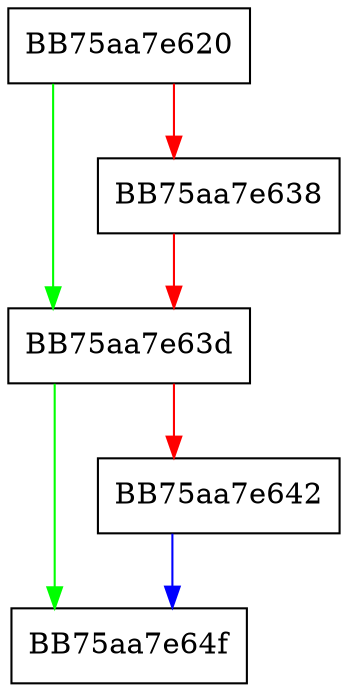 digraph get_last_pgflags {
  node [shape="box"];
  graph [splines=ortho];
  BB75aa7e620 -> BB75aa7e63d [color="green"];
  BB75aa7e620 -> BB75aa7e638 [color="red"];
  BB75aa7e638 -> BB75aa7e63d [color="red"];
  BB75aa7e63d -> BB75aa7e64f [color="green"];
  BB75aa7e63d -> BB75aa7e642 [color="red"];
  BB75aa7e642 -> BB75aa7e64f [color="blue"];
}
